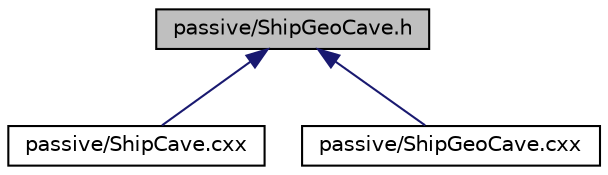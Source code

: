 digraph "passive/ShipGeoCave.h"
{
 // LATEX_PDF_SIZE
  edge [fontname="Helvetica",fontsize="10",labelfontname="Helvetica",labelfontsize="10"];
  node [fontname="Helvetica",fontsize="10",shape=record];
  Node1 [label="passive/ShipGeoCave.h",height=0.2,width=0.4,color="black", fillcolor="grey75", style="filled", fontcolor="black",tooltip=" "];
  Node1 -> Node2 [dir="back",color="midnightblue",fontsize="10",style="solid",fontname="Helvetica"];
  Node2 [label="passive/ShipCave.cxx",height=0.2,width=0.4,color="black", fillcolor="white", style="filled",URL="$ShipCave_8cxx.html",tooltip=" "];
  Node1 -> Node3 [dir="back",color="midnightblue",fontsize="10",style="solid",fontname="Helvetica"];
  Node3 [label="passive/ShipGeoCave.cxx",height=0.2,width=0.4,color="black", fillcolor="white", style="filled",URL="$ShipGeoCave_8cxx.html",tooltip=" "];
}
